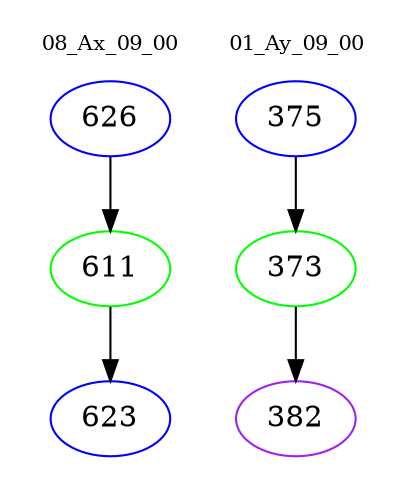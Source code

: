 digraph{
subgraph cluster_0 {
color = white
label = "08_Ax_09_00";
fontsize=10;
T0_626 [label="626", color="blue"]
T0_626 -> T0_611 [color="black"]
T0_611 [label="611", color="green"]
T0_611 -> T0_623 [color="black"]
T0_623 [label="623", color="blue"]
}
subgraph cluster_1 {
color = white
label = "01_Ay_09_00";
fontsize=10;
T1_375 [label="375", color="blue"]
T1_375 -> T1_373 [color="black"]
T1_373 [label="373", color="green"]
T1_373 -> T1_382 [color="black"]
T1_382 [label="382", color="purple"]
}
}
